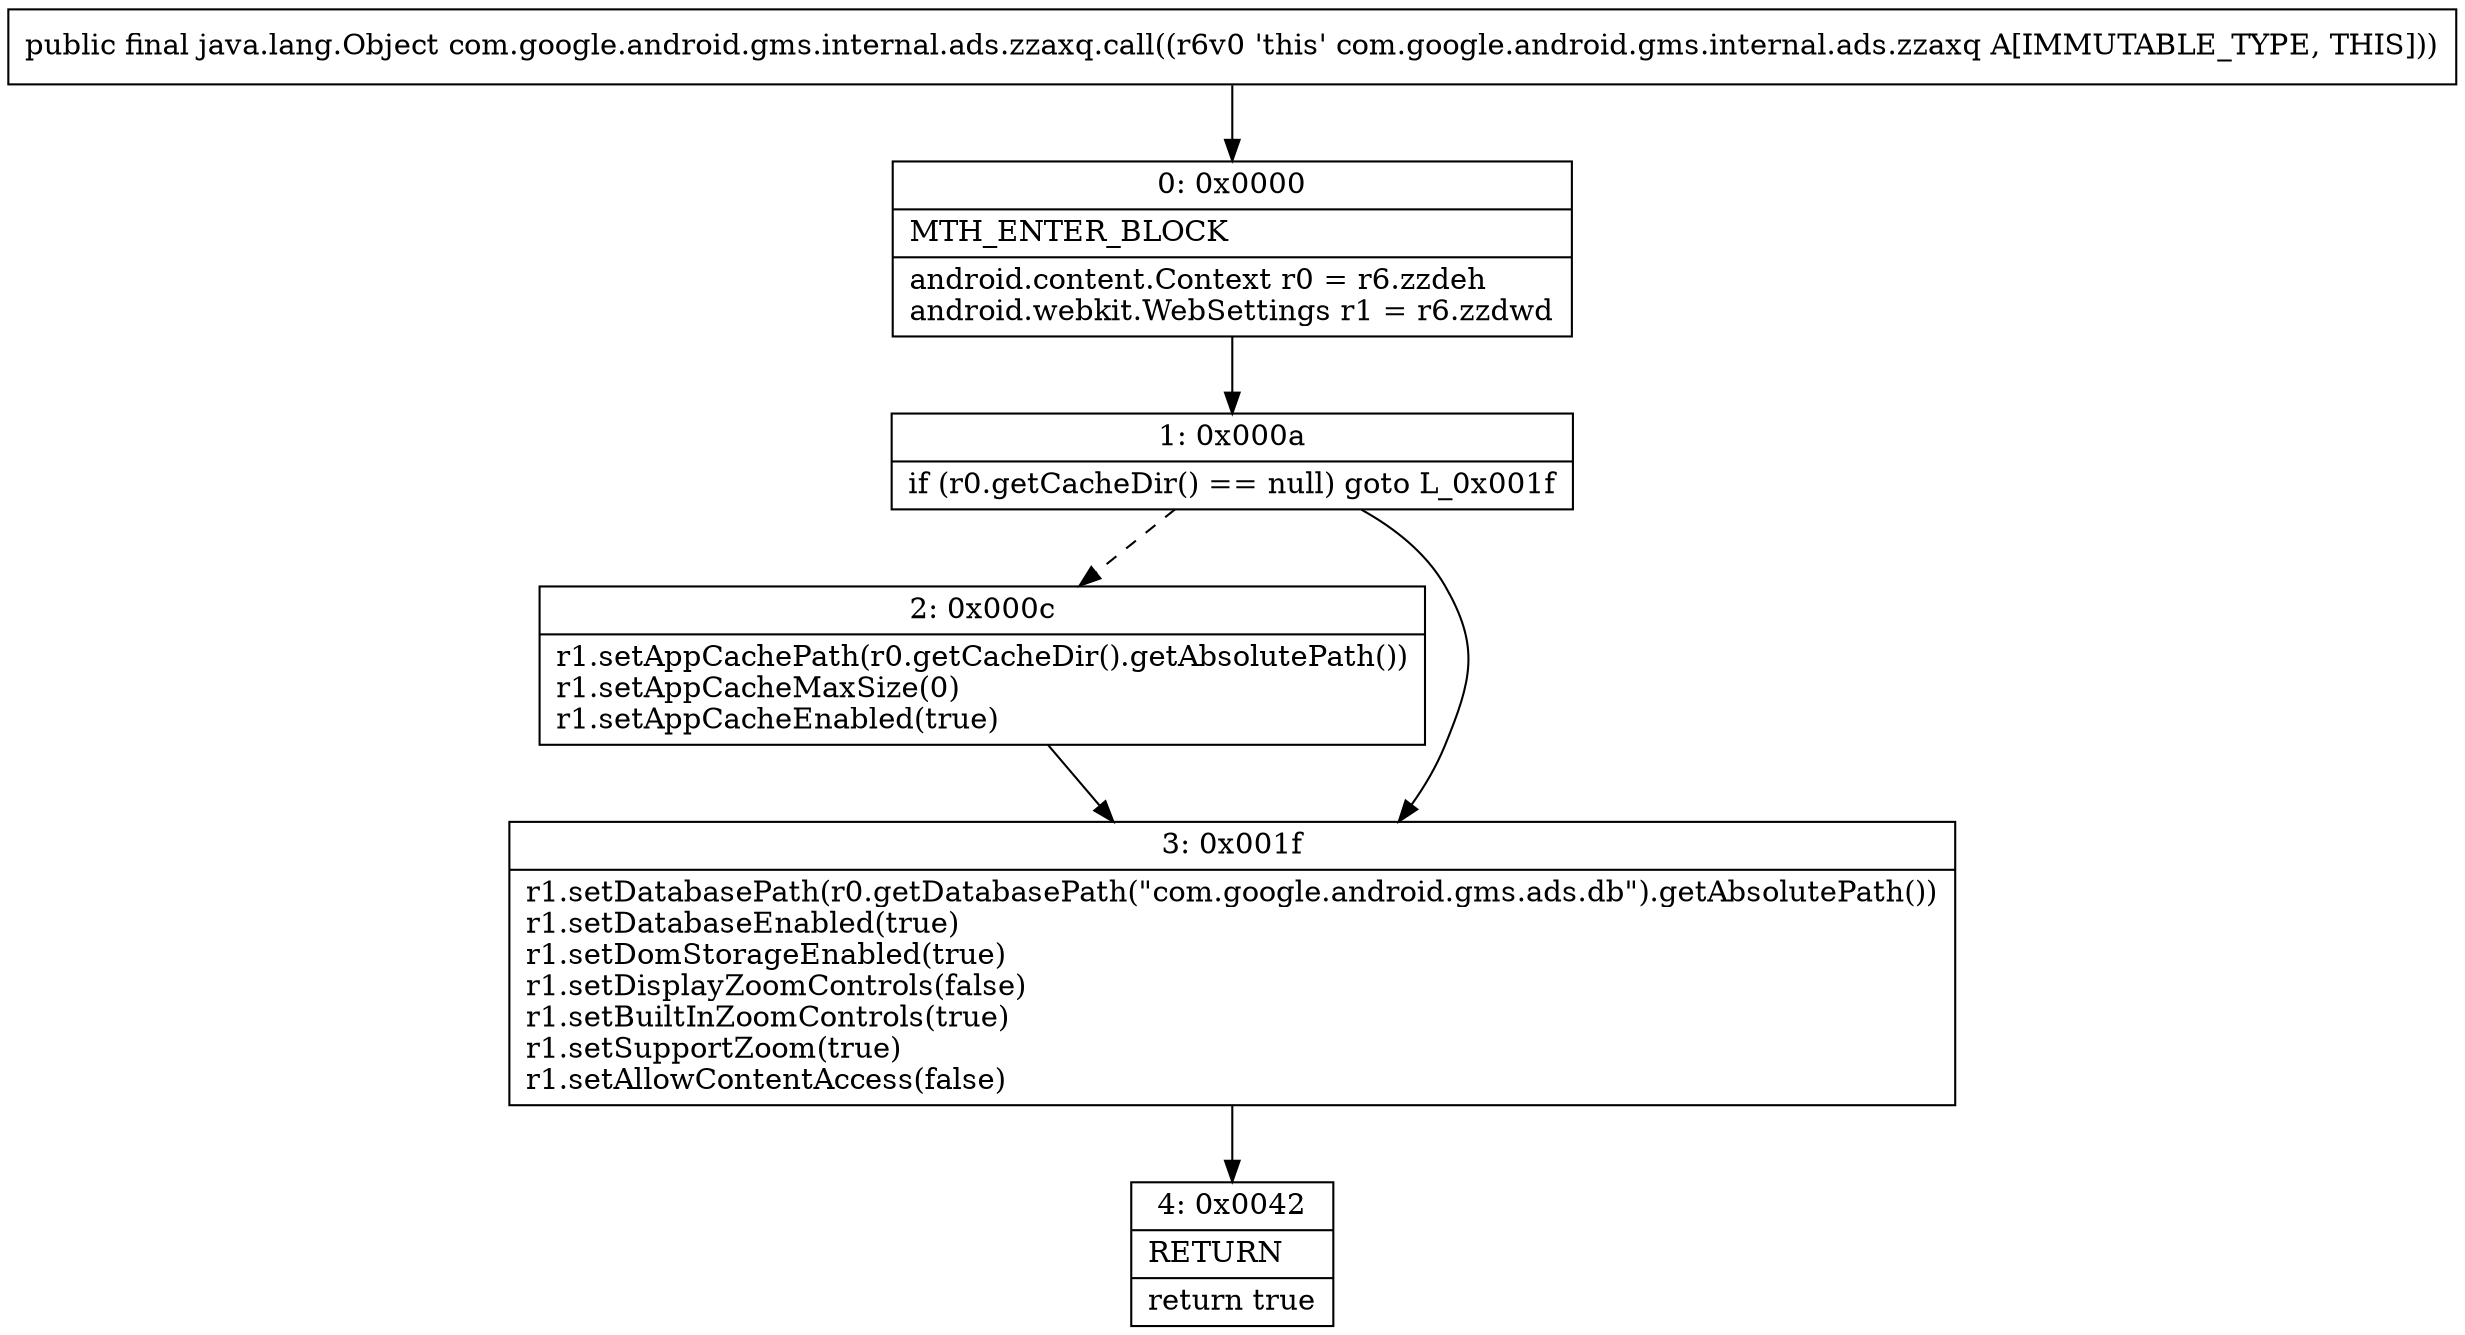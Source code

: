 digraph "CFG forcom.google.android.gms.internal.ads.zzaxq.call()Ljava\/lang\/Object;" {
Node_0 [shape=record,label="{0\:\ 0x0000|MTH_ENTER_BLOCK\l|android.content.Context r0 = r6.zzdeh\landroid.webkit.WebSettings r1 = r6.zzdwd\l}"];
Node_1 [shape=record,label="{1\:\ 0x000a|if (r0.getCacheDir() == null) goto L_0x001f\l}"];
Node_2 [shape=record,label="{2\:\ 0x000c|r1.setAppCachePath(r0.getCacheDir().getAbsolutePath())\lr1.setAppCacheMaxSize(0)\lr1.setAppCacheEnabled(true)\l}"];
Node_3 [shape=record,label="{3\:\ 0x001f|r1.setDatabasePath(r0.getDatabasePath(\"com.google.android.gms.ads.db\").getAbsolutePath())\lr1.setDatabaseEnabled(true)\lr1.setDomStorageEnabled(true)\lr1.setDisplayZoomControls(false)\lr1.setBuiltInZoomControls(true)\lr1.setSupportZoom(true)\lr1.setAllowContentAccess(false)\l}"];
Node_4 [shape=record,label="{4\:\ 0x0042|RETURN\l|return true\l}"];
MethodNode[shape=record,label="{public final java.lang.Object com.google.android.gms.internal.ads.zzaxq.call((r6v0 'this' com.google.android.gms.internal.ads.zzaxq A[IMMUTABLE_TYPE, THIS])) }"];
MethodNode -> Node_0;
Node_0 -> Node_1;
Node_1 -> Node_2[style=dashed];
Node_1 -> Node_3;
Node_2 -> Node_3;
Node_3 -> Node_4;
}


